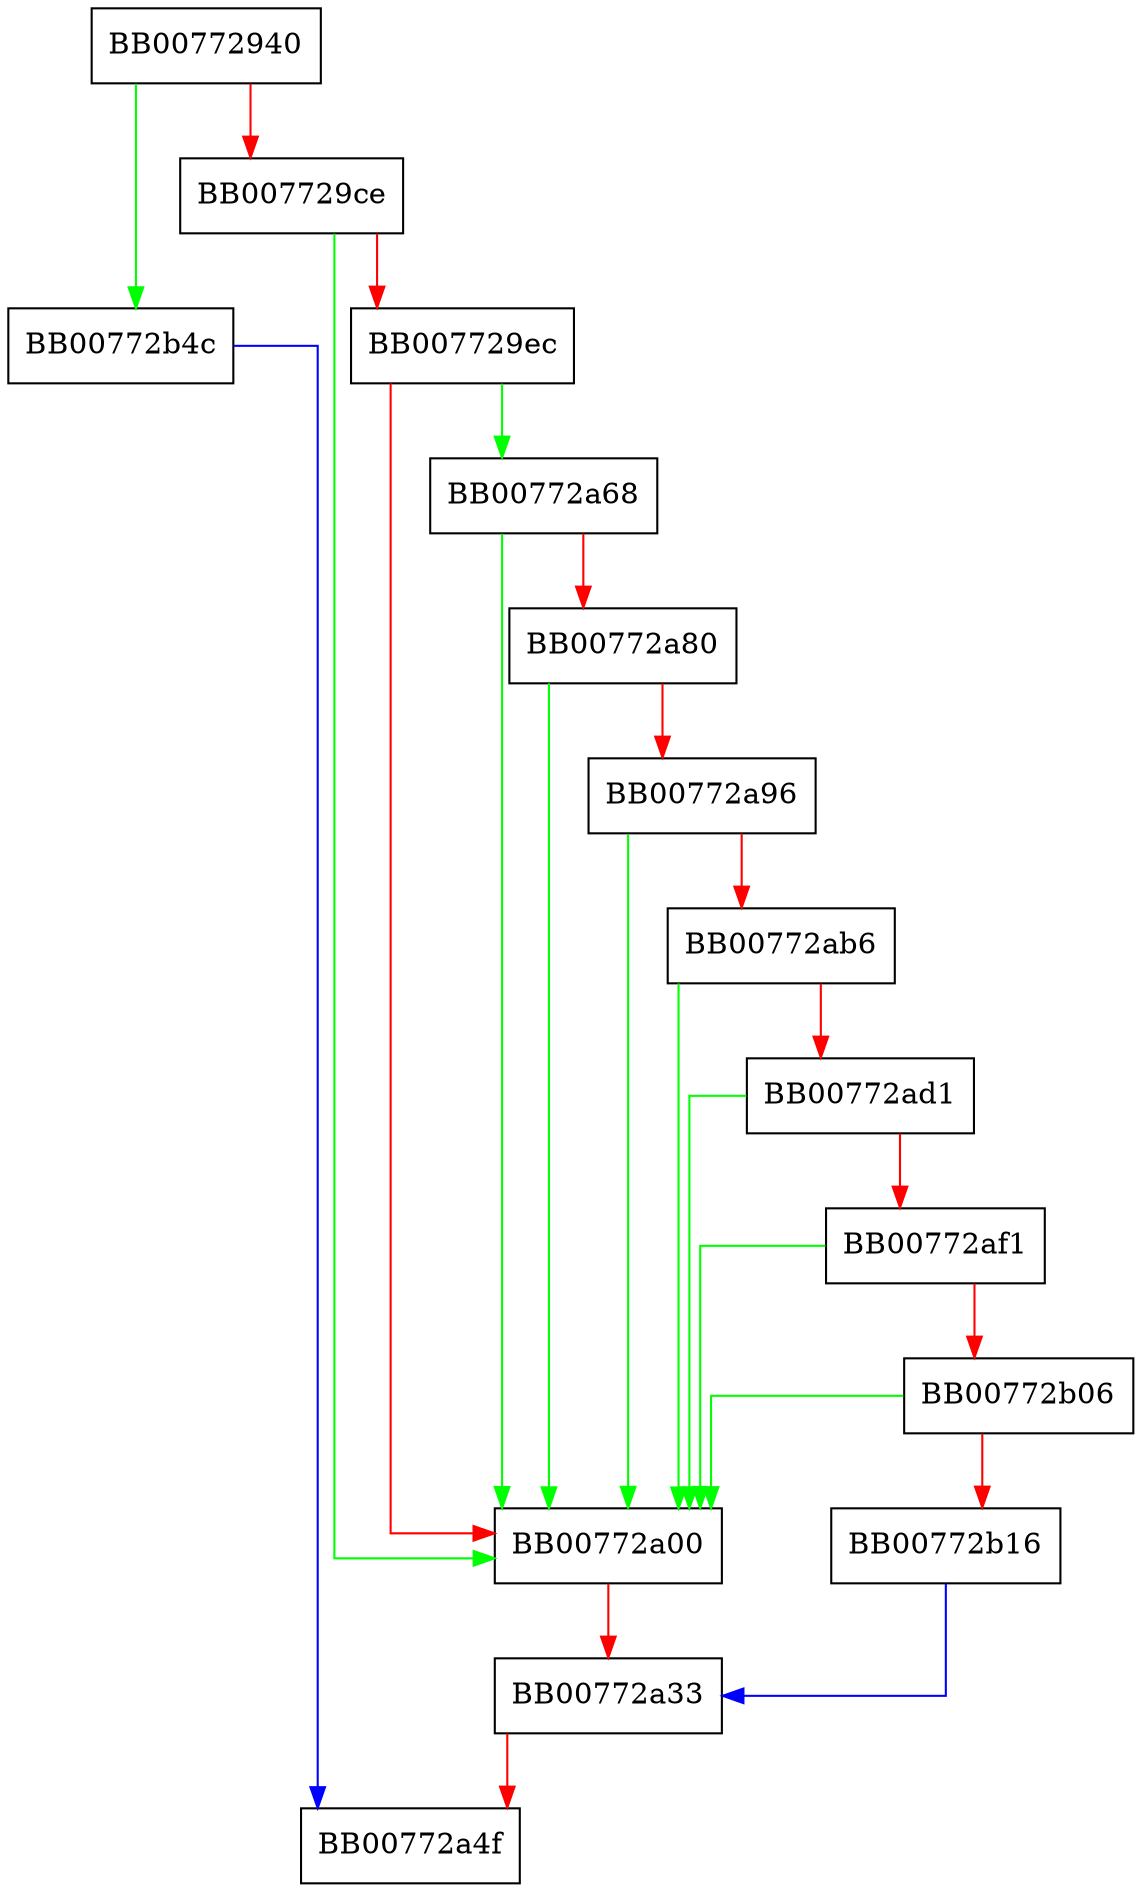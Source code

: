 digraph ossl_hpke_labeled_expand {
  node [shape="box"];
  graph [splines=ortho];
  BB00772940 -> BB00772b4c [color="green"];
  BB00772940 -> BB007729ce [color="red"];
  BB007729ce -> BB00772a00 [color="green"];
  BB007729ce -> BB007729ec [color="red"];
  BB007729ec -> BB00772a68 [color="green"];
  BB007729ec -> BB00772a00 [color="red"];
  BB00772a00 -> BB00772a33 [color="red"];
  BB00772a33 -> BB00772a4f [color="red"];
  BB00772a68 -> BB00772a00 [color="green"];
  BB00772a68 -> BB00772a80 [color="red"];
  BB00772a80 -> BB00772a00 [color="green"];
  BB00772a80 -> BB00772a96 [color="red"];
  BB00772a96 -> BB00772a00 [color="green"];
  BB00772a96 -> BB00772ab6 [color="red"];
  BB00772ab6 -> BB00772a00 [color="green"];
  BB00772ab6 -> BB00772ad1 [color="red"];
  BB00772ad1 -> BB00772a00 [color="green"];
  BB00772ad1 -> BB00772af1 [color="red"];
  BB00772af1 -> BB00772a00 [color="green"];
  BB00772af1 -> BB00772b06 [color="red"];
  BB00772b06 -> BB00772a00 [color="green"];
  BB00772b06 -> BB00772b16 [color="red"];
  BB00772b16 -> BB00772a33 [color="blue"];
  BB00772b4c -> BB00772a4f [color="blue"];
}